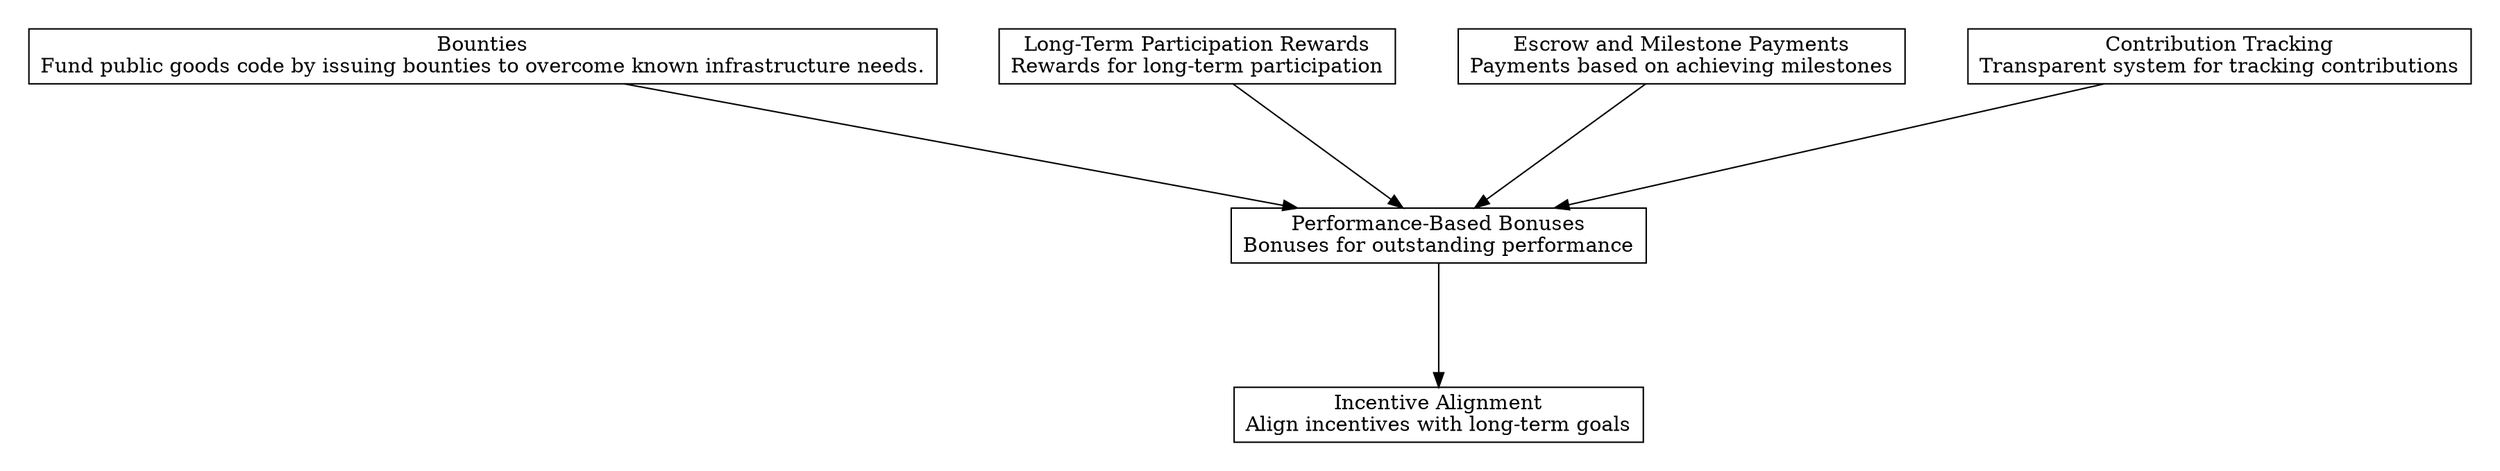 digraph "" {
	graph [nodesep=0.6,
		rankdir=TB,
		ranksep=1.2
	];
	node [label="\N",
		shape=box
	];
	subgraph cluster_predecessors {
		graph [rank=max,
			style=invis
		];
		"Contribution Tracking"	[label="Contribution Tracking\nTransparent system for tracking contributions"];
		"Escrow and Milestone Payments"	[label="Escrow and Milestone Payments\nPayments based on achieving milestones"];
		"Long-Term Participation Rewards"	[label="Long-Term Participation Rewards\nRewards for long-term participation"];
		Bounties	[label="Bounties\nFund public goods code by issuing bounties to overcome known infrastructure needs."];
	}
	subgraph cluster_descendants {
		graph [rank=min,
			style=invis
		];
		"Incentive Alignment"	[label="Incentive Alignment\nAlign incentives with long-term goals"];
	}
	"Performance-Based Bonuses"	[label="Performance-Based Bonuses\nBonuses for outstanding performance"];
	"Performance-Based Bonuses" -> "Incentive Alignment";
	"Contribution Tracking" -> "Performance-Based Bonuses";
	"Escrow and Milestone Payments" -> "Performance-Based Bonuses";
	"Long-Term Participation Rewards" -> "Performance-Based Bonuses";
	Bounties -> "Performance-Based Bonuses";
}
